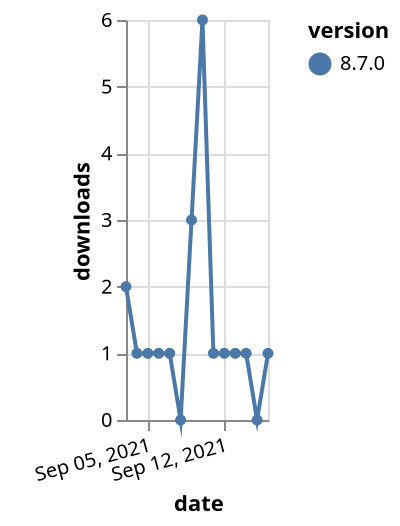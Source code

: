 {"$schema": "https://vega.github.io/schema/vega-lite/v5.json", "description": "A simple bar chart with embedded data.", "data": {"values": [{"date": "2021-09-03", "total": 509, "delta": 2, "version": "8.7.0"}, {"date": "2021-09-04", "total": 510, "delta": 1, "version": "8.7.0"}, {"date": "2021-09-05", "total": 511, "delta": 1, "version": "8.7.0"}, {"date": "2021-09-06", "total": 512, "delta": 1, "version": "8.7.0"}, {"date": "2021-09-07", "total": 513, "delta": 1, "version": "8.7.0"}, {"date": "2021-09-08", "total": 513, "delta": 0, "version": "8.7.0"}, {"date": "2021-09-09", "total": 516, "delta": 3, "version": "8.7.0"}, {"date": "2021-09-10", "total": 522, "delta": 6, "version": "8.7.0"}, {"date": "2021-09-11", "total": 523, "delta": 1, "version": "8.7.0"}, {"date": "2021-09-12", "total": 524, "delta": 1, "version": "8.7.0"}, {"date": "2021-09-13", "total": 525, "delta": 1, "version": "8.7.0"}, {"date": "2021-09-14", "total": 526, "delta": 1, "version": "8.7.0"}, {"date": "2021-09-15", "total": 526, "delta": 0, "version": "8.7.0"}, {"date": "2021-09-16", "total": 527, "delta": 1, "version": "8.7.0"}]}, "width": "container", "mark": {"type": "line", "point": {"filled": true}}, "encoding": {"x": {"field": "date", "type": "temporal", "timeUnit": "yearmonthdate", "title": "date", "axis": {"labelAngle": -15}}, "y": {"field": "delta", "type": "quantitative", "title": "downloads"}, "color": {"field": "version", "type": "nominal"}, "tooltip": {"field": "delta"}}}